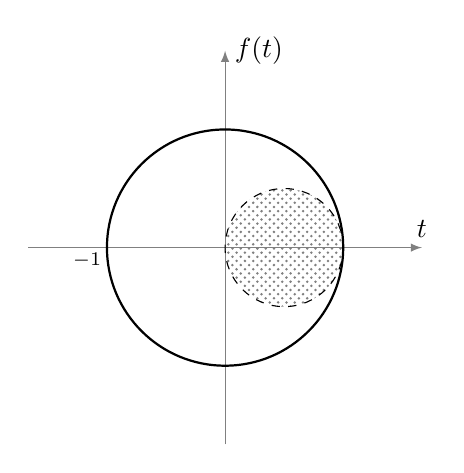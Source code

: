 ﻿\begin{tikzpicture} [scale=2.5]

% Assi
	\draw[-latex, gray] (-1, 0) -- (1, 0) node[above, black] {$t$};
	\draw[-latex, gray] (0, -1) -- (0, 1) node[right, black] {$f(t)$};

% S2
	\fill [pattern = crosshatch dots, pattern color=gray]
		(0.3, 0) circle(0.3cm);
	\draw [dashed] (0.3, 0) circle(0.3cm);

% Funzione
	\draw [thick] (0, 0) circle(0.6cm);
	\draw (-0.6, 0) node[below left=-2pt] {$\scriptstyle -1$};

\end{tikzpicture}
